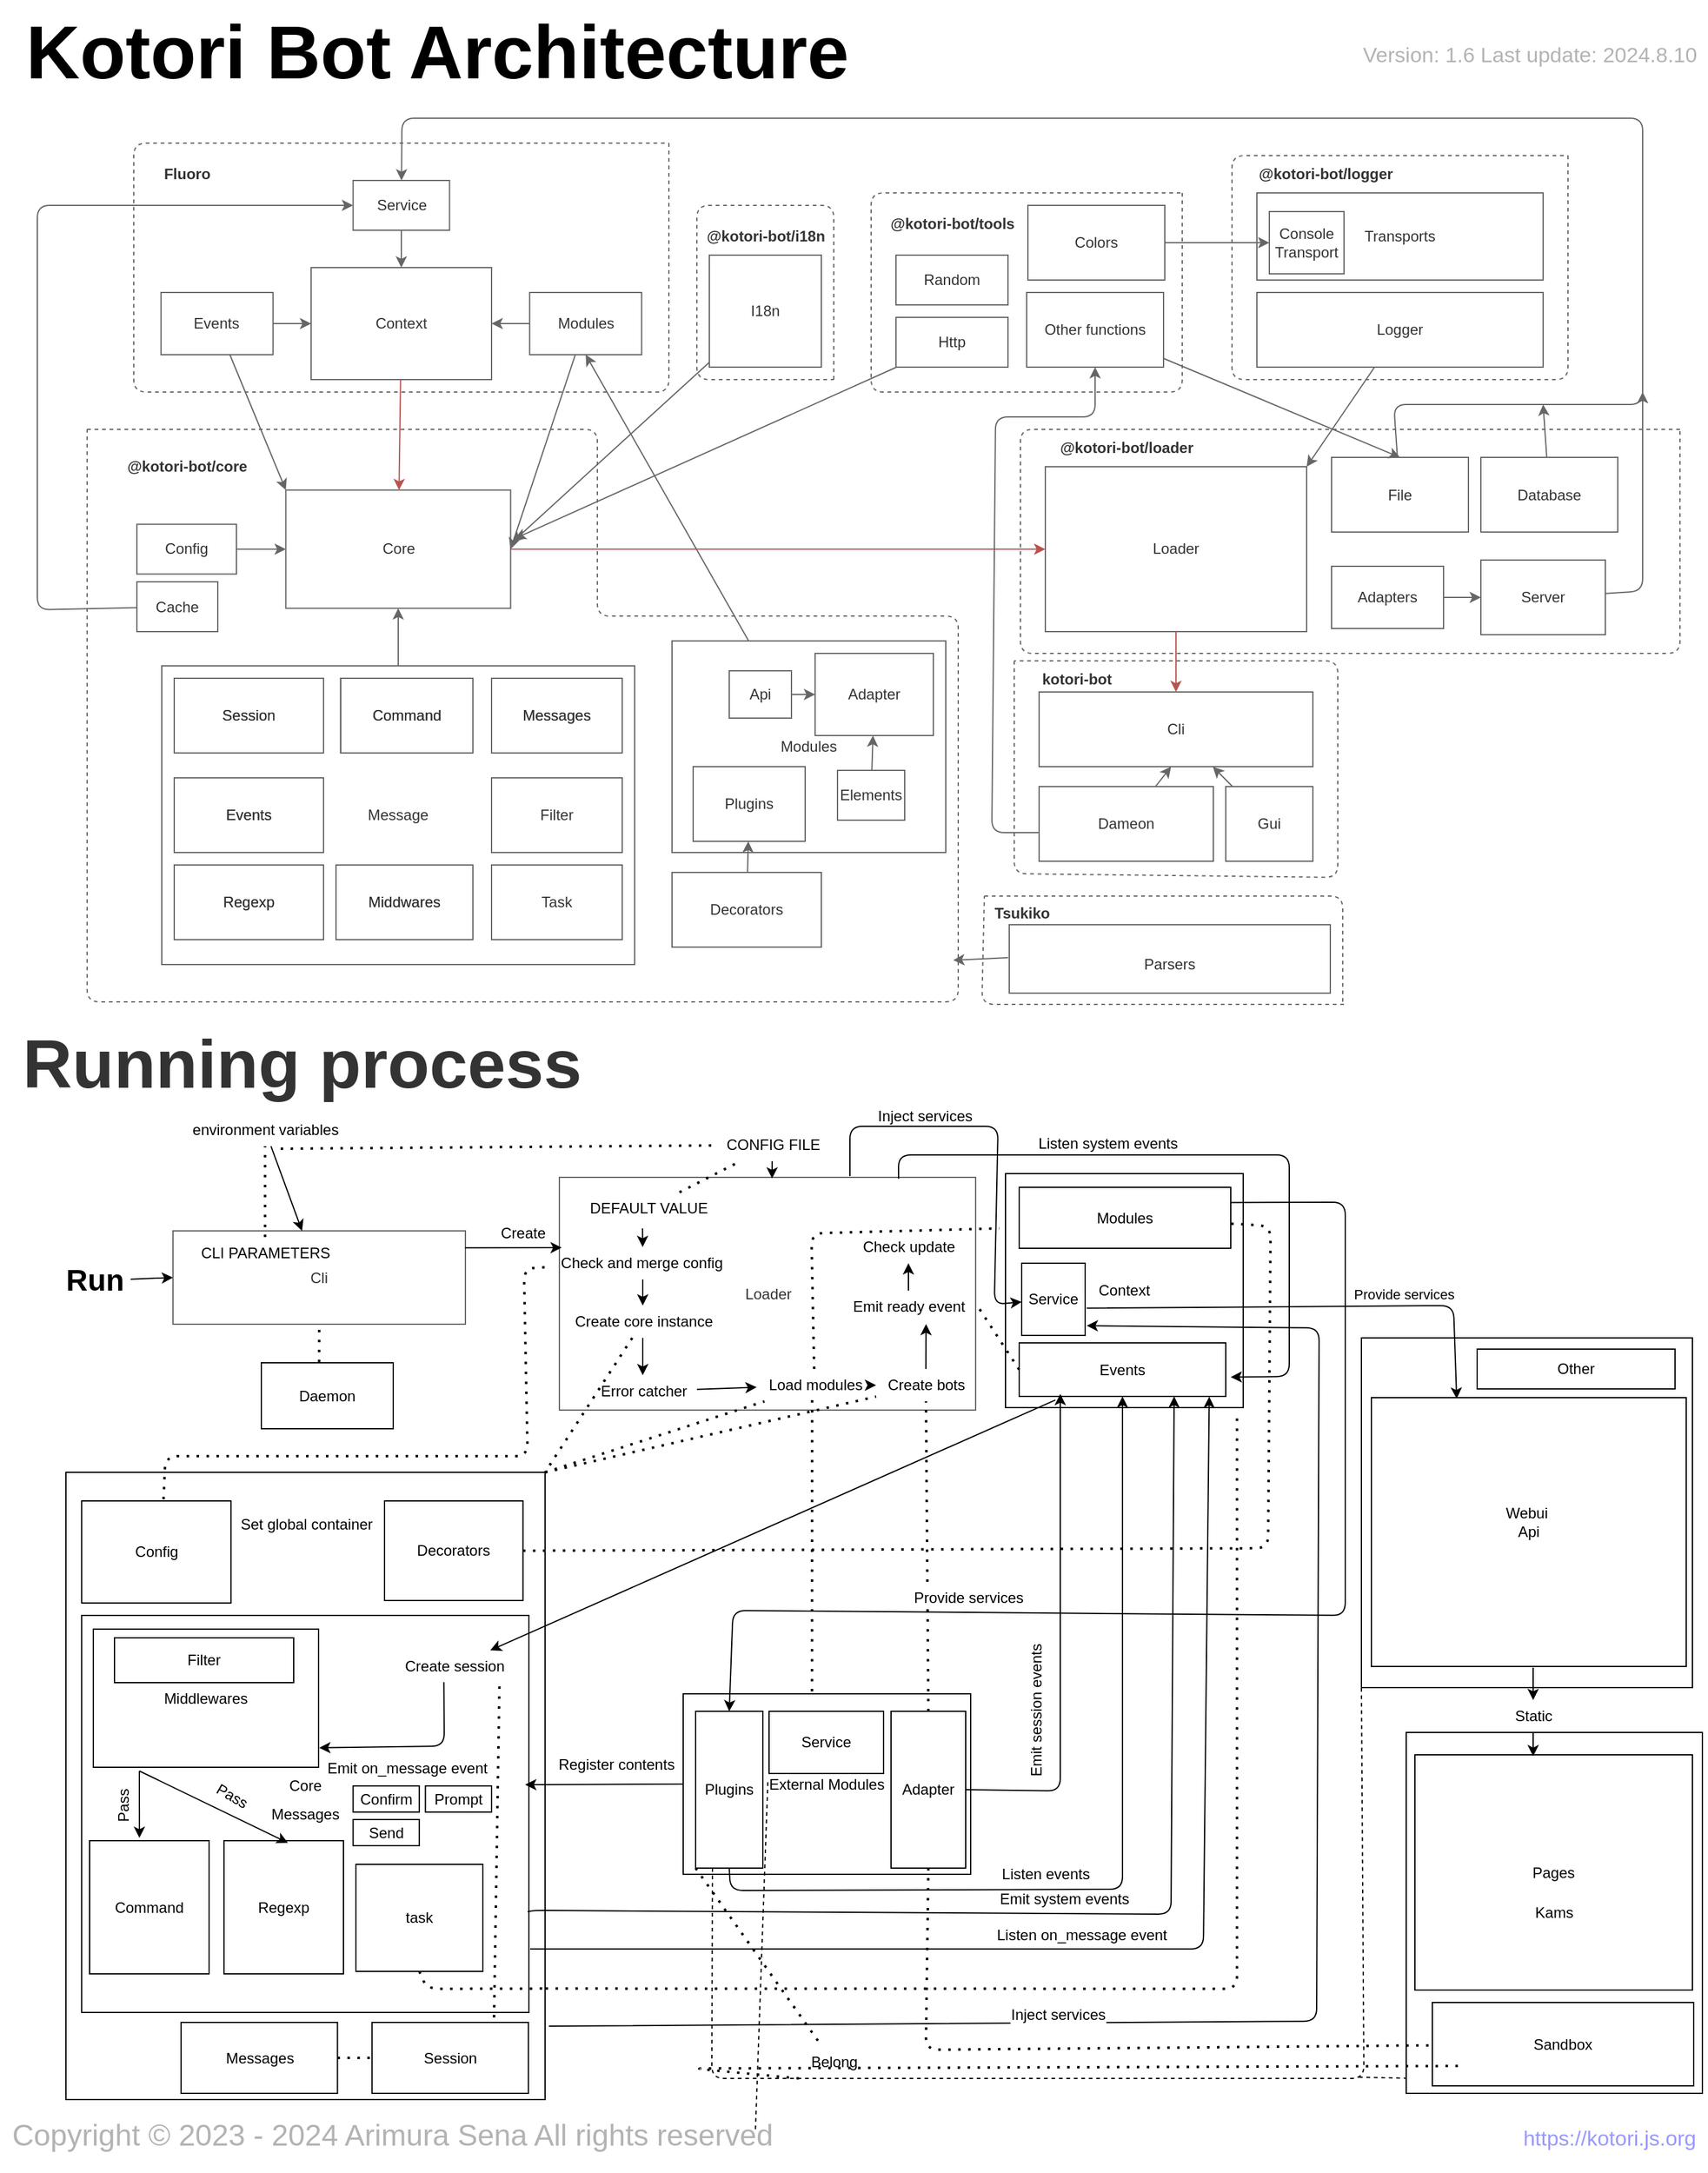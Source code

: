 <mxfile><diagram id="Zo0z3dbmFig11q7oCZc_" name="Page-1"><mxGraphModel dx="1727" dy="1185" grid="0" gridSize="10" guides="1" tooltips="1" connect="1" arrows="1" fold="1" page="1" pageScale="1" pageWidth="1400" pageHeight="1750" background="#FFFFFF" math="0" shadow="0"><root><mxCell id="0"/><mxCell id="1" parent="0"/><mxCell id="578" value="" style="group" parent="1" vertex="1" connectable="0"><mxGeometry x="10" y="5" width="1371.5" height="1745" as="geometry"/></mxCell><mxCell id="189" value="Loader" style="rounded=0;whiteSpace=wrap;html=1;fillColor=none;fontColor=#333333;strokeColor=#666666;shadow=0;container=0;" parent="578" vertex="1"><mxGeometry x="449.5" y="946" width="334.5" height="187" as="geometry"/></mxCell><mxCell id="42" value="Modules" style="rounded=0;whiteSpace=wrap;html=1;fillColor=none;fontColor=#333333;strokeColor=#666666;shadow=0;container=0;" parent="578" vertex="1"><mxGeometry x="540" y="515" width="220" height="170" as="geometry"/></mxCell><mxCell id="2" value="Context" style="rounded=0;whiteSpace=wrap;html=1;fillColor=none;fontColor=#333333;strokeColor=#666666;shadow=0;container=0;" parent="578" vertex="1"><mxGeometry x="250" y="215" width="145" height="90" as="geometry"/></mxCell><mxCell id="10" value="" style="edgeStyle=none;html=1;fillColor=#f5f5f5;strokeColor=#666666;shadow=0;" parent="578" source="5" target="2" edge="1"><mxGeometry relative="1" as="geometry"/></mxCell><mxCell id="5" value="Modules" style="rounded=0;whiteSpace=wrap;html=1;fillColor=none;fontColor=#333333;strokeColor=#666666;shadow=0;container=0;" parent="578" vertex="1"><mxGeometry x="425.63" y="235" width="90" height="50" as="geometry"/></mxCell><mxCell id="87" value="" style="edgeStyle=none;html=1;entryX=0.5;entryY=1;entryDx=0;entryDy=0;fillColor=#f5f5f5;strokeColor=#666666;shadow=0;" parent="578" source="42" target="5" edge="1"><mxGeometry relative="1" as="geometry"><mxPoint x="580" y="335" as="targetPoint"/></mxGeometry></mxCell><mxCell id="12" value="" style="edgeStyle=none;html=1;fillColor=#f5f5f5;strokeColor=#666666;shadow=0;" parent="578" source="6" target="2" edge="1"><mxGeometry relative="1" as="geometry"/></mxCell><mxCell id="6" value="Events" style="rounded=0;whiteSpace=wrap;html=1;fillColor=none;fontColor=#333333;strokeColor=#666666;shadow=0;container=0;" parent="578" vertex="1"><mxGeometry x="129.38" y="235" width="90" height="50" as="geometry"/></mxCell><mxCell id="11" value="" style="edgeStyle=none;html=1;fillColor=#f5f5f5;strokeColor=#666666;shadow=0;" parent="578" source="7" target="2" edge="1"><mxGeometry relative="1" as="geometry"/></mxCell><mxCell id="7" value="Service" style="rounded=0;whiteSpace=wrap;html=1;fillColor=none;fontColor=#333333;strokeColor=#666666;shadow=0;container=0;" parent="578" vertex="1"><mxGeometry x="283.75" y="145" width="77.5" height="40" as="geometry"/></mxCell><mxCell id="13" value="Core" style="rounded=0;whiteSpace=wrap;html=1;fillColor=none;fontColor=#333333;strokeColor=#666666;shadow=0;container=0;" parent="578" vertex="1"><mxGeometry x="229.68" y="393.75" width="180.63" height="95" as="geometry"/></mxCell><mxCell id="21" value="" style="edgeStyle=none;html=1;fillColor=#f8cecc;strokeColor=#b85450;shadow=0;" parent="578" source="2" target="13" edge="1"><mxGeometry relative="1" as="geometry"/></mxCell><mxCell id="89" value="" style="edgeStyle=none;html=1;entryX=1;entryY=0.5;entryDx=0;entryDy=0;fillColor=#f5f5f5;strokeColor=#666666;shadow=0;" parent="578" source="5" target="13" edge="1"><mxGeometry relative="1" as="geometry"><mxPoint x="470.63" y="390" as="targetPoint"/></mxGeometry></mxCell><mxCell id="85" value="" style="edgeStyle=none;html=1;entryX=0;entryY=0;entryDx=0;entryDy=0;fillColor=#f5f5f5;strokeColor=#666666;shadow=0;" parent="578" source="6" target="13" edge="1"><mxGeometry relative="1" as="geometry"/></mxCell><mxCell id="14" value="" style="endArrow=none;dashed=1;html=1;fillColor=#f5f5f5;strokeColor=#666666;shadow=0;" parent="578" edge="1"><mxGeometry width="50" height="50" relative="1" as="geometry"><mxPoint x="537.5" y="115" as="sourcePoint"/><mxPoint x="537.5" y="115" as="targetPoint"/><Array as="points"><mxPoint x="537.5" y="315"/><mxPoint x="107.5" y="315"/><mxPoint x="107.5" y="115"/></Array></mxGeometry></mxCell><mxCell id="16" value="&lt;b&gt;Fluoro&lt;/b&gt;" style="text;html=1;align=center;verticalAlign=middle;resizable=0;points=[];autosize=1;fillColor=none;fontColor=#333333;strokeColor=none;shadow=0;container=0;" parent="578" vertex="1"><mxGeometry x="120" y="125" width="60" height="30" as="geometry"/></mxCell><mxCell id="19" value="" style="edgeStyle=none;html=1;fillColor=#f5f5f5;strokeColor=#666666;shadow=0;" parent="578" source="53" target="13" edge="1"><mxGeometry relative="1" as="geometry"><mxPoint x="160" y="435.494" as="sourcePoint"/></mxGeometry></mxCell><mxCell id="25" value="" style="edgeStyle=none;html=1;fillColor=#f5f5f5;strokeColor=#666666;shadow=0;" parent="578" source="24" target="13" edge="1"><mxGeometry relative="1" as="geometry"/></mxCell><mxCell id="24" value="Message" style="rounded=0;whiteSpace=wrap;html=1;fillColor=none;fontColor=#333333;strokeColor=#666666;shadow=0;container=0;" parent="578" vertex="1"><mxGeometry x="130" y="535" width="380" height="240" as="geometry"/></mxCell><mxCell id="27" value="Session" style="rounded=0;whiteSpace=wrap;html=1;fillColor=none;fontColor=#333333;strokeColor=#666666;shadow=0;container=0;" parent="578" vertex="1"><mxGeometry x="140" y="545" width="120" height="60" as="geometry"/></mxCell><mxCell id="28" value="Command" style="rounded=0;whiteSpace=wrap;html=1;fillColor=none;fontColor=#333333;strokeColor=#666666;shadow=0;container=0;" parent="578" vertex="1"><mxGeometry x="273.75" y="545" width="106.25" height="60" as="geometry"/></mxCell><mxCell id="29" value="Events" style="rounded=0;whiteSpace=wrap;html=1;fillColor=none;fontColor=#333333;strokeColor=#666666;shadow=0;container=0;" parent="578" vertex="1"><mxGeometry x="140" y="625" width="120" height="60" as="geometry"/></mxCell><mxCell id="30" value="Regexp" style="rounded=0;whiteSpace=wrap;html=1;fillColor=none;fontColor=#333333;strokeColor=#666666;shadow=0;container=0;" parent="578" vertex="1"><mxGeometry x="140" y="695" width="120" height="60" as="geometry"/></mxCell><mxCell id="31" value="Middwares" style="rounded=0;whiteSpace=wrap;html=1;fillColor=none;fontColor=#333333;strokeColor=#666666;shadow=0;container=0;" parent="578" vertex="1"><mxGeometry x="270.01" y="695" width="109.99" height="60" as="geometry"/></mxCell><mxCell id="33" value="Task" style="rounded=0;whiteSpace=wrap;html=1;fillColor=none;fontColor=#333333;strokeColor=#666666;shadow=0;container=0;" parent="578" vertex="1"><mxGeometry x="395" y="695" width="105" height="60" as="geometry"/></mxCell><mxCell id="34" value="Filter" style="rounded=0;whiteSpace=wrap;html=1;fillColor=none;fontColor=#333333;strokeColor=#666666;shadow=0;container=0;" parent="578" vertex="1"><mxGeometry x="395" y="625" width="105" height="60" as="geometry"/></mxCell><mxCell id="35" value="Messages" style="rounded=0;whiteSpace=wrap;html=1;fillColor=none;fontColor=#333333;strokeColor=#666666;shadow=0;container=0;" parent="578" vertex="1"><mxGeometry x="395" y="545" width="105" height="60" as="geometry"/></mxCell><mxCell id="36" value="Adapter" style="rounded=0;whiteSpace=wrap;html=1;fillColor=none;fontColor=#333333;strokeColor=#666666;shadow=0;container=0;" parent="578" vertex="1"><mxGeometry x="655" y="525" width="95" height="66" as="geometry"/></mxCell><mxCell id="40" value="" style="edgeStyle=none;html=1;fillColor=#f5f5f5;strokeColor=#666666;shadow=0;" parent="578" source="37" target="36" edge="1"><mxGeometry relative="1" as="geometry"/></mxCell><mxCell id="37" value="Elements" style="rounded=0;whiteSpace=wrap;html=1;fillColor=none;fontColor=#333333;strokeColor=#666666;shadow=0;container=0;" parent="578" vertex="1"><mxGeometry x="673" y="619" width="54" height="40" as="geometry"/></mxCell><mxCell id="41" value="" style="edgeStyle=none;html=1;fillColor=#f5f5f5;strokeColor=#666666;shadow=0;" parent="578" source="38" target="36" edge="1"><mxGeometry relative="1" as="geometry"/></mxCell><mxCell id="38" value="Api" style="rounded=0;whiteSpace=wrap;html=1;fillColor=none;fontColor=#333333;strokeColor=#666666;shadow=0;container=0;" parent="578" vertex="1"><mxGeometry x="586" y="539" width="50" height="38" as="geometry"/></mxCell><mxCell id="43" value="Plugins" style="rounded=0;whiteSpace=wrap;html=1;fillColor=none;fontColor=#333333;strokeColor=#666666;shadow=0;container=0;" parent="578" vertex="1"><mxGeometry x="557" y="616" width="90" height="60" as="geometry"/></mxCell><mxCell id="53" value="Config" style="rounded=0;whiteSpace=wrap;html=1;fillColor=none;fontColor=#333333;strokeColor=#666666;shadow=0;container=0;" parent="578" vertex="1"><mxGeometry x="110" y="421.25" width="80" height="40" as="geometry"/></mxCell><mxCell id="55" value="Command" style="rounded=0;whiteSpace=wrap;html=1;fillColor=none;fontColor=#333333;strokeColor=#666666;shadow=0;container=0;" parent="578" vertex="1"><mxGeometry x="273.75" y="545" width="106.25" height="60" as="geometry"/></mxCell><mxCell id="56" value="Messages" style="rounded=0;whiteSpace=wrap;html=1;fillColor=none;fontColor=#333333;strokeColor=#666666;shadow=0;container=0;" parent="578" vertex="1"><mxGeometry x="395" y="545" width="105" height="60" as="geometry"/></mxCell><mxCell id="57" value="Session" style="rounded=0;whiteSpace=wrap;html=1;fillColor=none;fontColor=#333333;strokeColor=#666666;shadow=0;container=0;" parent="578" vertex="1"><mxGeometry x="140" y="545" width="120" height="60" as="geometry"/></mxCell><mxCell id="58" value="Events" style="rounded=0;whiteSpace=wrap;html=1;fillColor=none;fontColor=#333333;strokeColor=#666666;shadow=0;container=0;" parent="578" vertex="1"><mxGeometry x="140" y="625" width="120" height="60" as="geometry"/></mxCell><mxCell id="59" value="Regexp" style="rounded=0;whiteSpace=wrap;html=1;fillColor=none;fontColor=#333333;strokeColor=#666666;shadow=0;container=0;" parent="578" vertex="1"><mxGeometry x="140" y="695" width="120" height="60" as="geometry"/></mxCell><mxCell id="60" value="Middwares" style="rounded=0;whiteSpace=wrap;html=1;fillColor=none;fontColor=#333333;strokeColor=#666666;shadow=0;container=0;" parent="578" vertex="1"><mxGeometry x="270.01" y="695" width="109.99" height="60" as="geometry"/></mxCell><mxCell id="61" value="" style="endArrow=none;dashed=1;html=1;fillColor=#f5f5f5;strokeColor=#666666;shadow=0;" parent="578" edge="1"><mxGeometry width="50" height="50" relative="1" as="geometry"><mxPoint x="70" y="345" as="sourcePoint"/><mxPoint x="70" y="345" as="targetPoint"/><Array as="points"><mxPoint x="480" y="345"/><mxPoint x="480" y="495"/><mxPoint x="770" y="495"/><mxPoint x="770" y="555"/><mxPoint x="770" y="715"/><mxPoint x="770" y="805"/><mxPoint x="530" y="805"/><mxPoint x="70" y="805"/></Array></mxGeometry></mxCell><mxCell id="72" value="&lt;b&gt;@kotori-bot/core&lt;/b&gt;" style="text;html=1;align=center;verticalAlign=middle;resizable=0;points=[];autosize=1;fillColor=none;fontColor=#333333;strokeColor=none;shadow=0;container=0;" parent="578" vertex="1"><mxGeometry x="90" y="360" width="120" height="30" as="geometry"/></mxCell><mxCell id="76" value="" style="edgeStyle=none;html=1;fillColor=#f5f5f5;strokeColor=#666666;shadow=0;" parent="578" source="74" target="43" edge="1"><mxGeometry relative="1" as="geometry"/></mxCell><mxCell id="74" value="Decorators" style="rounded=0;whiteSpace=wrap;html=1;fillColor=none;fontColor=#333333;strokeColor=#666666;shadow=0;container=0;" parent="578" vertex="1"><mxGeometry x="540" y="701" width="120" height="60" as="geometry"/></mxCell><mxCell id="104" value="" style="edgeStyle=none;html=1;entryX=1.018;entryY=0.411;entryDx=0;entryDy=0;entryPerimeter=0;fillColor=#f5f5f5;strokeColor=#666666;shadow=0;" parent="578" source="78" target="13" edge="1"><mxGeometry relative="1" as="geometry"><mxPoint x="765" y="395" as="targetPoint"/></mxGeometry></mxCell><mxCell id="78" value="Http" style="rounded=0;whiteSpace=wrap;html=1;fillColor=none;fontColor=#333333;strokeColor=#666666;shadow=0;container=0;" parent="578" vertex="1"><mxGeometry x="720" y="255" width="90" height="40" as="geometry"/></mxCell><mxCell id="79" value="Colors" style="rounded=0;whiteSpace=wrap;html=1;fillColor=none;fontColor=#333333;strokeColor=#666666;shadow=0;container=0;" parent="578" vertex="1"><mxGeometry x="826" y="165" width="110" height="60" as="geometry"/></mxCell><mxCell id="80" value="Random" style="rounded=0;whiteSpace=wrap;html=1;fillColor=none;fontColor=#333333;strokeColor=#666666;shadow=0;container=0;" parent="578" vertex="1"><mxGeometry x="720" y="205" width="90" height="40" as="geometry"/></mxCell><mxCell id="81" value="Other functions" style="rounded=0;whiteSpace=wrap;html=1;fillColor=none;fontColor=#333333;strokeColor=#666666;shadow=0;container=0;" parent="578" vertex="1"><mxGeometry x="825" y="235" width="110" height="60" as="geometry"/></mxCell><mxCell id="83" value="" style="endArrow=none;dashed=1;html=1;fillColor=#f5f5f5;strokeColor=#666666;shadow=0;" parent="578" edge="1"><mxGeometry width="50" height="50" relative="1" as="geometry"><mxPoint x="950" y="155" as="sourcePoint"/><mxPoint x="950" y="155" as="targetPoint"/><Array as="points"><mxPoint x="950" y="315"/><mxPoint x="700" y="315"/><mxPoint x="700" y="155"/></Array></mxGeometry></mxCell><mxCell id="84" value="&lt;b&gt;@kotori-bot/tools&lt;/b&gt;" style="text;html=1;align=center;verticalAlign=middle;resizable=0;points=[];autosize=1;fillColor=none;fontColor=#333333;strokeColor=none;shadow=0;container=0;" parent="578" vertex="1"><mxGeometry x="705" y="165" width="120" height="30" as="geometry"/></mxCell><mxCell id="92" value="" style="edgeStyle=none;html=1;entryX=0;entryY=0.5;entryDx=0;entryDy=0;fillColor=#f5f5f5;strokeColor=#666666;shadow=0;" parent="578" source="90" target="7" edge="1"><mxGeometry relative="1" as="geometry"><mxPoint x="210" y="185" as="targetPoint"/><Array as="points"><mxPoint x="30" y="490"/><mxPoint x="30" y="165"/></Array></mxGeometry></mxCell><mxCell id="90" value="Cache" style="rounded=0;whiteSpace=wrap;html=1;fillColor=none;fontColor=#333333;strokeColor=#666666;shadow=0;container=0;" parent="578" vertex="1"><mxGeometry x="110" y="467.5" width="65" height="40" as="geometry"/></mxCell><mxCell id="102" value="" style="edgeStyle=none;html=1;entryX=1.007;entryY=0.442;entryDx=0;entryDy=0;entryPerimeter=0;fillColor=#f5f5f5;strokeColor=#666666;shadow=0;" parent="578" source="93" target="13" edge="1"><mxGeometry relative="1" as="geometry"><mxPoint x="660" y="435" as="targetPoint"/><Array as="points"/></mxGeometry></mxCell><mxCell id="93" value="I18n" style="rounded=0;whiteSpace=wrap;html=1;fillColor=none;fontColor=#333333;strokeColor=#666666;shadow=0;container=0;" parent="578" vertex="1"><mxGeometry x="570" y="205" width="90" height="90" as="geometry"/></mxCell><mxCell id="94" value="" style="endArrow=none;dashed=1;html=1;fillColor=#f5f5f5;strokeColor=#666666;shadow=0;" parent="578" edge="1"><mxGeometry width="50" height="50" relative="1" as="geometry"><mxPoint x="670" y="305" as="sourcePoint"/><mxPoint x="670" y="305" as="targetPoint"/><Array as="points"><mxPoint x="670" y="165"/><mxPoint x="630" y="165"/><mxPoint x="560" y="165"/><mxPoint x="560" y="305"/></Array></mxGeometry></mxCell><mxCell id="95" value="&lt;b&gt;@kotori-bot/i18n&lt;/b&gt;" style="text;html=1;align=center;verticalAlign=middle;resizable=0;points=[];autosize=1;fillColor=none;fontColor=#333333;strokeColor=none;shadow=0;container=0;" parent="578" vertex="1"><mxGeometry x="555" y="175" width="120" height="30" as="geometry"/></mxCell><mxCell id="96" value="Logger" style="rounded=0;whiteSpace=wrap;html=1;fillColor=none;fontColor=#333333;strokeColor=#666666;shadow=0;container=0;" parent="578" vertex="1"><mxGeometry x="1010" y="235" width="230" height="60" as="geometry"/></mxCell><mxCell id="97" value="Transports" style="rounded=0;whiteSpace=wrap;html=1;fillColor=none;fontColor=#333333;strokeColor=#666666;shadow=0;container=0;" parent="578" vertex="1"><mxGeometry x="1010" y="155" width="230" height="70" as="geometry"/></mxCell><mxCell id="100" value="" style="endArrow=none;dashed=1;html=1;fillColor=#f5f5f5;strokeColor=#666666;shadow=0;" parent="578" edge="1"><mxGeometry width="50" height="50" relative="1" as="geometry"><mxPoint x="1260" y="125" as="sourcePoint"/><mxPoint x="1260" y="125" as="targetPoint"/><Array as="points"><mxPoint x="1260" y="305"/><mxPoint x="990" y="305"/><mxPoint x="990" y="125"/></Array></mxGeometry></mxCell><mxCell id="105" value="Loader" style="rounded=0;whiteSpace=wrap;html=1;fillColor=none;fontColor=#333333;strokeColor=#666666;shadow=0;container=0;" parent="578" vertex="1"><mxGeometry x="840" y="375" width="210" height="132.5" as="geometry"/></mxCell><mxCell id="107" value="" style="edgeStyle=none;html=1;entryX=0;entryY=0.5;entryDx=0;entryDy=0;fillColor=#f8cecc;strokeColor=#b85450;shadow=0;" parent="578" source="13" target="105" edge="1"><mxGeometry relative="1" as="geometry"><mxPoint x="583.125" y="437.5" as="targetPoint"/></mxGeometry></mxCell><mxCell id="109" value="" style="edgeStyle=none;html=1;entryX=1;entryY=0;entryDx=0;entryDy=0;fillColor=#f5f5f5;strokeColor=#666666;shadow=0;" parent="578" source="96" target="105" edge="1"><mxGeometry relative="1" as="geometry"><mxPoint x="1115" y="415" as="targetPoint"/></mxGeometry></mxCell><mxCell id="110" value="Adapters" style="rounded=0;whiteSpace=wrap;html=1;fillColor=none;fontColor=#333333;strokeColor=#666666;shadow=0;container=0;" parent="578" vertex="1"><mxGeometry x="1070" y="455" width="90" height="50" as="geometry"/></mxCell><mxCell id="123" value="" style="edgeStyle=none;html=1;fillColor=#f5f5f5;strokeColor=#666666;shadow=0;" parent="578" source="111" edge="1"><mxGeometry relative="1" as="geometry"><mxPoint x="1320" y="315" as="targetPoint"/><Array as="points"><mxPoint x="1320" y="475"/></Array></mxGeometry></mxCell><mxCell id="111" value="Server" style="rounded=0;whiteSpace=wrap;html=1;fillColor=none;fontColor=#333333;strokeColor=#666666;shadow=0;container=0;" parent="578" vertex="1"><mxGeometry x="1190" y="450" width="100" height="60" as="geometry"/></mxCell><mxCell id="114" value="" style="edgeStyle=none;html=1;fillColor=#f5f5f5;strokeColor=#666666;shadow=0;" parent="578" source="110" target="111" edge="1"><mxGeometry relative="1" as="geometry"/></mxCell><mxCell id="119" value="" style="edgeStyle=none;html=1;fillColor=#f5f5f5;strokeColor=#666666;shadow=0;" parent="578" source="112" target="7" edge="1"><mxGeometry relative="1" as="geometry"><mxPoint x="220" y="35" as="targetPoint"/><Array as="points"><mxPoint x="1120" y="325"/><mxPoint x="1320" y="325"/><mxPoint x="1320" y="95"/><mxPoint x="323" y="95"/></Array></mxGeometry></mxCell><mxCell id="112" value="File" style="rounded=0;whiteSpace=wrap;html=1;fillColor=none;fontColor=#333333;strokeColor=#666666;shadow=0;container=0;" parent="578" vertex="1"><mxGeometry x="1070" y="367.5" width="110" height="60" as="geometry"/></mxCell><mxCell id="117" value="" style="edgeStyle=none;html=1;entryX=0.5;entryY=0;entryDx=0;entryDy=0;fillColor=#f5f5f5;strokeColor=#666666;shadow=0;" parent="578" source="81" target="112" edge="1"><mxGeometry relative="1" as="geometry"/></mxCell><mxCell id="120" value="" style="edgeStyle=none;html=1;fillColor=#f5f5f5;strokeColor=#666666;shadow=0;" parent="578" source="113" edge="1"><mxGeometry relative="1" as="geometry"><mxPoint x="1240" y="325" as="targetPoint"/></mxGeometry></mxCell><mxCell id="113" value="Database" style="rounded=0;whiteSpace=wrap;html=1;fillColor=none;fontColor=#333333;strokeColor=#666666;shadow=0;container=0;" parent="578" vertex="1"><mxGeometry x="1190" y="367.5" width="110" height="60" as="geometry"/></mxCell><mxCell id="118" value="&lt;b&gt;@kotori-bot/logger&lt;/b&gt;" style="text;html=1;align=center;verticalAlign=middle;resizable=0;points=[];autosize=1;fillColor=none;fontColor=#333333;strokeColor=none;shadow=0;container=0;" parent="578" vertex="1"><mxGeometry x="1000" y="125" width="130" height="30" as="geometry"/></mxCell><mxCell id="98" value="Console&lt;br&gt;Transport" style="rounded=0;whiteSpace=wrap;html=1;fillColor=none;fontColor=#333333;strokeColor=#666666;shadow=0;container=0;" parent="578" vertex="1"><mxGeometry x="1020" y="170" width="60" height="50" as="geometry"/></mxCell><mxCell id="116" value="" style="edgeStyle=none;html=1;entryX=0;entryY=0.5;entryDx=0;entryDy=0;fillColor=#f5f5f5;strokeColor=#666666;shadow=0;" parent="578" source="79" target="98" edge="1"><mxGeometry relative="1" as="geometry"><mxPoint x="990" y="215" as="sourcePoint"/><mxPoint x="970" y="215" as="targetPoint"/></mxGeometry></mxCell><mxCell id="124" value="" style="endArrow=none;dashed=1;html=1;fillColor=#f5f5f5;strokeColor=#666666;shadow=0;" parent="578" edge="1"><mxGeometry width="50" height="50" relative="1" as="geometry"><mxPoint x="1350" y="345" as="sourcePoint"/><mxPoint x="1350" y="345" as="targetPoint"/><Array as="points"><mxPoint x="820" y="345"/><mxPoint x="820" y="525"/><mxPoint x="1350" y="525"/></Array></mxGeometry></mxCell><mxCell id="126" value="&lt;b&gt;@kotori-bot/loader&lt;/b&gt;" style="text;html=1;align=center;verticalAlign=middle;resizable=0;points=[];autosize=1;fillColor=none;fontColor=#333333;strokeColor=none;shadow=0;container=0;" parent="578" vertex="1"><mxGeometry x="840" y="345" width="130" height="30" as="geometry"/></mxCell><mxCell id="135" value="" style="edgeStyle=none;html=1;fontSize=24;fillColor=#f5f5f5;strokeColor=#666666;shadow=0;" parent="578" edge="1"><mxGeometry relative="1" as="geometry"><mxPoint x="810" y="769.5" as="sourcePoint"/><mxPoint x="766" y="771.5" as="targetPoint"/></mxGeometry></mxCell><mxCell id="134" value="&lt;font style=&quot;font-size: 12px;&quot;&gt;Parsers&lt;/font&gt;" style="rounded=0;whiteSpace=wrap;html=1;fontSize=24;fillColor=none;fontColor=#333333;strokeColor=#666666;shadow=0;container=0;" parent="578" vertex="1"><mxGeometry x="811" y="743" width="258" height="55" as="geometry"/></mxCell><mxCell id="136" value="" style="endArrow=none;dashed=1;html=1;fontSize=24;startArrow=none;fillColor=#f5f5f5;strokeColor=#666666;shadow=0;" parent="578" edge="1"><mxGeometry width="50" height="50" relative="1" as="geometry"><mxPoint x="791" y="720" as="sourcePoint"/><mxPoint x="1079" y="806" as="targetPoint"/><Array as="points"><mxPoint x="791" y="720"/><mxPoint x="1079" y="720"/></Array></mxGeometry></mxCell><mxCell id="139" value="" style="endArrow=none;dashed=1;html=1;fontSize=24;fillColor=#f5f5f5;strokeColor=#666666;shadow=0;" parent="578" edge="1"><mxGeometry width="50" height="50" relative="1" as="geometry"><mxPoint x="1080" y="807" as="sourcePoint"/><mxPoint x="791" y="720" as="targetPoint"/><Array as="points"><mxPoint x="789" y="807"/></Array></mxGeometry></mxCell><mxCell id="138" value="&lt;font style=&quot;font-size: 12px;&quot;&gt;&lt;b&gt;Tsukiko&lt;/b&gt;&lt;/font&gt;" style="text;html=1;align=center;verticalAlign=middle;resizable=0;points=[];autosize=1;fontSize=24;fillColor=none;fontColor=#333333;strokeColor=none;shadow=0;container=0;" parent="578" vertex="1"><mxGeometry x="781" y="710" width="80" height="40" as="geometry"/></mxCell><mxCell id="143" value="&lt;p style=&quot;line-height: 120%; font-size: 55px;&quot;&gt;&lt;font style=&quot;font-size: 55px;&quot;&gt;Running process&amp;nbsp;&lt;/font&gt;&lt;/p&gt;" style="text;html=1;fontSize=55;fontStyle=1;verticalAlign=middle;align=center;fillColor=none;fontColor=#333333;strokeColor=none;shadow=0;container=0;" parent="578" vertex="1"><mxGeometry x="24" y="834" width="452" height="40" as="geometry"/></mxCell><mxCell id="146" value="Cli" style="rounded=0;whiteSpace=wrap;html=1;fontSize=12;fillColor=none;fontColor=#333333;strokeColor=#666666;shadow=0;container=0;" parent="578" vertex="1"><mxGeometry x="835" y="556" width="220" height="60" as="geometry"/></mxCell><mxCell id="157" value="" style="edgeStyle=none;html=1;fontSize=12;entryX=0.5;entryY=0;entryDx=0;entryDy=0;fillColor=#f8cecc;strokeColor=#b85450;shadow=0;" parent="578" source="105" target="146" edge="1"><mxGeometry relative="1" as="geometry"><mxPoint x="945" y="653.75" as="targetPoint"/></mxGeometry></mxCell><mxCell id="153" value="" style="edgeStyle=none;html=1;fontSize=12;fillColor=#f5f5f5;strokeColor=#666666;shadow=0;" parent="578" source="147" target="146" edge="1"><mxGeometry relative="1" as="geometry"/></mxCell><mxCell id="147" value="Gui" style="rounded=0;whiteSpace=wrap;html=1;fontSize=12;fillColor=none;fontColor=#333333;strokeColor=#666666;shadow=0;container=0;" parent="578" vertex="1"><mxGeometry x="985" y="632" width="70" height="60" as="geometry"/></mxCell><mxCell id="150" value="" style="edgeStyle=none;html=1;fontSize=12;entryX=0.5;entryY=1;entryDx=0;entryDy=0;fillColor=#f5f5f5;strokeColor=#666666;exitX=0;exitY=0.617;exitDx=0;exitDy=0;exitPerimeter=0;shadow=0;" parent="578" source="148" target="81" edge="1"><mxGeometry relative="1" as="geometry"><mxPoint x="910" y="325" as="targetPoint"/><Array as="points"><mxPoint x="797" y="669"/><mxPoint x="800" y="335"/><mxPoint x="880" y="335"/></Array></mxGeometry></mxCell><mxCell id="154" value="" style="edgeStyle=none;html=1;fontSize=12;entryX=0.482;entryY=1;entryDx=0;entryDy=0;entryPerimeter=0;fillColor=#f5f5f5;strokeColor=#666666;shadow=0;" parent="578" source="148" target="146" edge="1"><mxGeometry relative="1" as="geometry"/></mxCell><mxCell id="148" value="Dameon" style="rounded=0;whiteSpace=wrap;html=1;fontSize=12;fillColor=none;fontColor=#333333;strokeColor=#666666;shadow=0;container=0;" parent="578" vertex="1"><mxGeometry x="835" y="632" width="140" height="60" as="geometry"/></mxCell><mxCell id="151" value="" style="endArrow=none;dashed=1;html=1;fontSize=12;fillColor=#f5f5f5;strokeColor=#666666;shadow=0;" parent="578" edge="1"><mxGeometry width="50" height="50" relative="1" as="geometry"><mxPoint x="815" y="531" as="sourcePoint"/><mxPoint x="815" y="531" as="targetPoint"/><Array as="points"><mxPoint x="815" y="702"/><mxPoint x="1075" y="705"/><mxPoint x="1075" y="531"/></Array></mxGeometry></mxCell><mxCell id="152" value="&lt;b&gt;kotori-bot&lt;/b&gt;" style="text;html=1;align=center;verticalAlign=middle;resizable=0;points=[];autosize=1;fontSize=12;fillColor=none;fontColor=#333333;strokeColor=none;shadow=0;container=0;" parent="578" vertex="1"><mxGeometry x="825" y="531" width="80" height="30" as="geometry"/></mxCell><mxCell id="160" style="edgeStyle=none;html=1;exitX=0;exitY=0.5;exitDx=0;exitDy=0;strokeColor=none;fontSize=12;shadow=0;" parent="578" source="147" target="147" edge="1"><mxGeometry relative="1" as="geometry"/></mxCell><mxCell id="161" value="&lt;font color=&quot;#000000&quot;&gt;Run&lt;/font&gt;" style="text;strokeColor=none;fillColor=none;html=1;fontSize=24;fontStyle=1;verticalAlign=middle;align=center;shadow=0;container=0;" parent="578" vertex="1"><mxGeometry x="47" y="1009" width="58" height="40" as="geometry"/></mxCell><mxCell id="162" value="" style="endArrow=classic;html=1;strokeColor=#000000;fontSize=12;fontColor=#000000;entryX=0;entryY=0.5;entryDx=0;entryDy=0;shadow=0;" parent="578" source="161" target="163" edge="1"><mxGeometry width="50" height="50" relative="1" as="geometry"><mxPoint x="610" y="915" as="sourcePoint"/><mxPoint x="172" y="1027" as="targetPoint"/></mxGeometry></mxCell><mxCell id="163" value="Cli" style="rounded=0;whiteSpace=wrap;html=1;fontSize=12;fillColor=none;fontColor=#333333;strokeColor=#666666;shadow=0;container=0;" parent="578" vertex="1"><mxGeometry x="139" y="989" width="235" height="75" as="geometry"/></mxCell><mxCell id="182" value="" style="edgeStyle=none;html=1;strokeColor=#000000;fontSize=12;fontColor=#000000;entryX=0.511;entryY=0.005;entryDx=0;entryDy=0;entryPerimeter=0;shadow=0;" parent="578" source="180" target="189" edge="1"><mxGeometry relative="1" as="geometry"/></mxCell><mxCell id="180" value="CONFIG FILE" style="text;html=1;align=center;verticalAlign=middle;resizable=0;points=[];autosize=1;strokeColor=none;fillColor=none;fontSize=12;fontColor=#000000;shadow=0;container=0;" parent="578" vertex="1"><mxGeometry x="574" y="907" width="93" height="26" as="geometry"/></mxCell><mxCell id="181" value="DEFAULT VALUE" style="text;html=1;align=center;verticalAlign=middle;resizable=0;points=[];autosize=1;strokeColor=none;fillColor=none;fontSize=12;fontColor=#000000;shadow=0;container=0;" parent="578" vertex="1"><mxGeometry x="464" y="958" width="113" height="26" as="geometry"/></mxCell><mxCell id="184" value="" style="edgeStyle=none;html=1;strokeColor=#000000;fontSize=12;fontColor=#000000;shadow=0;" parent="578" source="183" target="163" edge="1"><mxGeometry relative="1" as="geometry"/></mxCell><mxCell id="183" value="environment variables" style="text;html=1;align=center;verticalAlign=middle;resizable=0;points=[];autosize=1;strokeColor=none;fillColor=none;fontSize=12;fontColor=#000000;shadow=0;container=0;" parent="578" vertex="1"><mxGeometry x="145.5" y="895" width="135" height="26" as="geometry"/></mxCell><mxCell id="185" value="CLI PARAMETERS" style="text;html=1;align=center;verticalAlign=middle;resizable=0;points=[];autosize=1;strokeColor=none;fillColor=none;fontSize=12;fontColor=#000000;shadow=0;container=0;" parent="578" vertex="1"><mxGeometry x="152" y="994" width="122" height="26" as="geometry"/></mxCell><mxCell id="186" value="Daemon" style="rounded=0;whiteSpace=wrap;html=1;strokeColor=#000000;fontSize=12;fontColor=#000000;fillColor=none;shadow=0;container=0;" parent="578" vertex="1"><mxGeometry x="210" y="1095" width="106" height="53" as="geometry"/></mxCell><mxCell id="188" value="" style="endArrow=none;dashed=1;html=1;dashPattern=1 3;strokeWidth=2;strokeColor=#000000;fontSize=12;fontColor=#000000;exitX=0.438;exitY=-0.01;exitDx=0;exitDy=0;exitPerimeter=0;entryX=0.5;entryY=1;entryDx=0;entryDy=0;shadow=0;" parent="578" source="186" target="163" edge="1"><mxGeometry width="50" height="50" relative="1" as="geometry"><mxPoint x="452" y="1096" as="sourcePoint"/><mxPoint x="257" y="1073" as="targetPoint"/></mxGeometry></mxCell><mxCell id="190" value="External Modules" style="whiteSpace=wrap;html=1;strokeColor=#000000;fontSize=12;fontColor=#000000;fillColor=none;shadow=0;container=0;" parent="578" vertex="1"><mxGeometry x="549" y="1361" width="231" height="145" as="geometry"/></mxCell><mxCell id="193" value="" style="endArrow=classic;html=1;strokeColor=#000000;fontSize=12;fontColor=#000000;entryX=0.069;entryY=0.017;entryDx=0;entryDy=0;entryPerimeter=0;exitX=0.999;exitY=0.182;exitDx=0;exitDy=0;exitPerimeter=0;shadow=0;" parent="578" source="163" target="196" edge="1"><mxGeometry relative="1" as="geometry"><mxPoint x="376" y="1001" as="sourcePoint"/><mxPoint x="452" y="1038" as="targetPoint"/><Array as="points"/></mxGeometry></mxCell><mxCell id="194" value="&lt;span style=&quot;background-color: rgb(255, 255, 255);&quot;&gt;Create&lt;/span&gt;" style="edgeLabel;resizable=0;html=1;align=center;verticalAlign=bottom;strokeColor=#000000;fontSize=12;fontColor=#000000;fillColor=none;shadow=0;container=0;" parent="193" connectable="0" vertex="1"><mxGeometry relative="1" as="geometry"><mxPoint x="7" y="-3" as="offset"/></mxGeometry></mxCell><mxCell id="196" value="Check and merge config&amp;nbsp;" style="text;html=1;align=center;verticalAlign=middle;resizable=0;points=[];autosize=1;strokeColor=none;fillColor=none;fontSize=12;fontColor=#000000;shadow=0;container=0;" parent="578" vertex="1"><mxGeometry x="441" y="1002" width="151" height="26" as="geometry"/></mxCell><mxCell id="197" value="Adapter" style="rounded=0;whiteSpace=wrap;html=1;labelBackgroundColor=#FFFFFF;strokeColor=#000000;fontSize=12;fontColor=#000000;fillColor=none;shadow=0;container=0;" parent="578" vertex="1"><mxGeometry x="716" y="1375" width="60" height="126" as="geometry"/></mxCell><mxCell id="198" value="Plugins" style="rounded=0;whiteSpace=wrap;html=1;labelBackgroundColor=#FFFFFF;strokeColor=#000000;fontSize=12;fontColor=#000000;fillColor=none;shadow=0;container=0;" parent="578" vertex="1"><mxGeometry x="559" y="1375" width="54" height="126" as="geometry"/></mxCell><mxCell id="199" value="" style="endArrow=none;dashed=1;html=1;dashPattern=1 3;strokeWidth=2;strokeColor=#000000;fontSize=12;fontColor=#000000;shadow=0;" parent="578" source="185" target="183" edge="1"><mxGeometry width="50" height="50" relative="1" as="geometry"><mxPoint x="515" y="1141" as="sourcePoint"/><mxPoint x="565" y="1091" as="targetPoint"/></mxGeometry></mxCell><mxCell id="200" value="" style="endArrow=none;dashed=1;html=1;dashPattern=1 3;strokeWidth=2;strokeColor=#000000;fontSize=12;fontColor=#000000;exitX=0.593;exitY=1.077;exitDx=0;exitDy=0;exitPerimeter=0;shadow=0;" parent="578" source="183" target="180" edge="1"><mxGeometry width="50" height="50" relative="1" as="geometry"><mxPoint x="515" y="1141" as="sourcePoint"/><mxPoint x="565" y="1091" as="targetPoint"/></mxGeometry></mxCell><mxCell id="201" value="" style="endArrow=none;dashed=1;html=1;dashPattern=1 3;strokeWidth=2;strokeColor=#000000;fontSize=12;fontColor=#000000;shadow=0;" parent="578" source="181" target="180" edge="1"><mxGeometry width="50" height="50" relative="1" as="geometry"><mxPoint x="569" y="971" as="sourcePoint"/><mxPoint x="619" y="921" as="targetPoint"/></mxGeometry></mxCell><mxCell id="202" value="" style="endArrow=classic;html=1;strokeColor=#000000;fontSize=12;fontColor=#000000;exitX=0.463;exitY=1.115;exitDx=0;exitDy=0;exitPerimeter=0;shadow=0;" parent="578" source="181" target="196" edge="1"><mxGeometry width="50" height="50" relative="1" as="geometry"><mxPoint x="515" y="1141" as="sourcePoint"/><mxPoint x="565" y="1091" as="targetPoint"/></mxGeometry></mxCell><mxCell id="204" value="Load modules" style="text;html=1;align=center;verticalAlign=middle;resizable=0;points=[];autosize=1;strokeColor=none;fillColor=none;fontSize=12;fontColor=#000000;shadow=0;container=0;" parent="578" vertex="1"><mxGeometry x="608" y="1100" width="93" height="26" as="geometry"/></mxCell><mxCell id="208" value="" style="endArrow=none;dashed=1;html=1;dashPattern=1 3;strokeWidth=2;strokeColor=#000000;fontSize=12;fontColor=#000000;entryX=0.448;entryY=-0.005;entryDx=0;entryDy=0;entryPerimeter=0;exitX=0.48;exitY=0.962;exitDx=0;exitDy=0;exitPerimeter=0;shadow=0;" parent="578" source="204" target="190" edge="1"><mxGeometry width="50" height="50" relative="1" as="geometry"><mxPoint x="515" y="1084" as="sourcePoint"/><mxPoint x="565" y="1034" as="targetPoint"/></mxGeometry></mxCell><mxCell id="211" value="Core" style="whiteSpace=wrap;html=1;labelBackgroundColor=#FFFFFF;strokeColor=#000000;fontSize=12;fontColor=#000000;fillColor=none;shadow=0;container=0;" parent="578" vertex="1"><mxGeometry x="53" y="1183" width="385" height="504" as="geometry"/></mxCell><mxCell id="213" value="" style="endArrow=none;dashed=1;html=1;dashPattern=1 3;strokeWidth=2;strokeColor=#000000;fontSize=12;fontColor=#000000;entryX=1;entryY=0;entryDx=0;entryDy=0;shadow=0;" parent="578" source="205" target="211" edge="1"><mxGeometry width="50" height="50" relative="1" as="geometry"><mxPoint x="679" y="1084" as="sourcePoint"/><mxPoint x="434" y="1188" as="targetPoint"/><Array as="points"/></mxGeometry></mxCell><mxCell id="214" value="Create bots" style="text;html=1;align=center;verticalAlign=middle;resizable=0;points=[];autosize=1;strokeColor=none;fillColor=none;fontSize=12;fontColor=#000000;shadow=0;container=0;" parent="578" vertex="1"><mxGeometry x="704" y="1100" width="80" height="26" as="geometry"/></mxCell><mxCell id="222" value="" style="edgeStyle=none;html=1;strokeColor=#000000;fontSize=12;fontColor=#000000;shadow=0;" parent="578" source="216" target="204" edge="1"><mxGeometry relative="1" as="geometry"/></mxCell><mxCell id="216" value="Error catcher" style="text;html=1;align=center;verticalAlign=middle;resizable=0;points=[];autosize=1;strokeColor=none;fillColor=none;fontSize=12;fontColor=#000000;shadow=0;container=0;" parent="578" vertex="1"><mxGeometry x="473" y="1105" width="87" height="26" as="geometry"/></mxCell><mxCell id="224" value="Check update" style="text;html=1;align=center;verticalAlign=middle;resizable=0;points=[];autosize=1;strokeColor=none;fillColor=none;fontSize=12;fontColor=#000000;labelBackgroundColor=#FFFFFF;shadow=0;container=0;" parent="578" vertex="1"><mxGeometry x="684" y="989" width="92" height="26" as="geometry"/></mxCell><mxCell id="226" value="" style="endArrow=classic;html=1;strokeColor=#000000;fontSize=12;fontColor=#000000;exitX=0;exitY=0.5;exitDx=0;exitDy=0;shadow=0;" parent="578" source="190" edge="1"><mxGeometry relative="1" as="geometry"><mxPoint x="559" y="1345" as="sourcePoint"/><mxPoint x="422" y="1434" as="targetPoint"/><Array as="points"/></mxGeometry></mxCell><mxCell id="227" value="Register contents" style="edgeLabel;resizable=0;html=1;align=center;verticalAlign=middle;labelBackgroundColor=#FFFFFF;strokeColor=#000000;fontSize=12;fontColor=#000000;fillColor=none;shadow=0;container=0;" parent="226" connectable="0" vertex="1"><mxGeometry relative="1" as="geometry"><mxPoint x="9" y="-16" as="offset"/></mxGeometry></mxCell><mxCell id="215" value="" style="edgeStyle=none;html=1;strokeColor=#000000;fontSize=12;fontColor=#000000;shadow=0;" parent="578" source="204" target="214" edge="1"><mxGeometry relative="1" as="geometry"/></mxCell><mxCell id="228" value="" style="endArrow=none;dashed=1;html=1;dashPattern=1 3;strokeWidth=2;strokeColor=#000000;fontSize=12;fontColor=#000000;exitX=0.5;exitY=0;exitDx=0;exitDy=0;shadow=0;" parent="578" source="197" target="214" edge="1"><mxGeometry width="50" height="50" relative="1" as="geometry"><mxPoint x="719" y="1156" as="sourcePoint"/><mxPoint x="769" y="1106" as="targetPoint"/></mxGeometry></mxCell><mxCell id="232" value="Context" style="whiteSpace=wrap;html=1;labelBackgroundColor=#FFFFFF;strokeColor=#000000;fontSize=12;fontColor=#000000;fillColor=none;shadow=0;container=0;" parent="578" vertex="1"><mxGeometry x="808" y="943" width="191" height="188" as="geometry"/></mxCell><mxCell id="233" value="" style="endArrow=none;dashed=1;html=1;dashPattern=1 3;strokeWidth=2;strokeColor=#000000;fontSize=12;fontColor=#000000;shadow=0;" parent="578" source="204" edge="1"><mxGeometry width="50" height="50" relative="1" as="geometry"><mxPoint x="811" y="1293" as="sourcePoint"/><mxPoint x="803" y="987" as="targetPoint"/><Array as="points"><mxPoint x="652" y="991"/></Array></mxGeometry></mxCell><mxCell id="234" value="" style="endArrow=none;dashed=1;html=1;dashPattern=1 3;strokeWidth=2;strokeColor=#000000;fontSize=12;fontColor=#000000;exitX=1;exitY=0;exitDx=0;exitDy=0;shadow=0;" parent="578" source="211" target="214" edge="1"><mxGeometry width="50" height="50" relative="1" as="geometry"><mxPoint x="253" y="1207" as="sourcePoint"/><mxPoint x="303" y="1157" as="targetPoint"/></mxGeometry></mxCell><mxCell id="235" value="" style="endArrow=none;dashed=1;html=1;dashPattern=1 3;strokeWidth=2;strokeColor=#000000;fontSize=12;fontColor=#000000;exitX=1;exitY=0;exitDx=0;exitDy=0;shadow=0;" parent="578" source="211" target="204" edge="1"><mxGeometry width="50" height="50" relative="1" as="geometry"><mxPoint x="253" y="1207" as="sourcePoint"/><mxPoint x="303" y="1157" as="targetPoint"/></mxGeometry></mxCell><mxCell id="237" value="" style="endArrow=classic;html=1;strokeColor=#000000;fontSize=12;fontColor=#000000;exitX=1;exitY=0.5;exitDx=0;exitDy=0;shadow=0;" parent="578" source="197" edge="1"><mxGeometry relative="1" as="geometry"><mxPoint x="228" y="1269" as="sourcePoint"/><mxPoint x="852" y="1120" as="targetPoint"/><Array as="points"><mxPoint x="852" y="1439"/></Array></mxGeometry></mxCell><mxCell id="238" value="Emit session events" style="edgeLabel;resizable=0;html=1;align=center;verticalAlign=middle;labelBackgroundColor=#FFFFFF;strokeColor=#000000;fontSize=12;fontColor=#000000;fillColor=none;rotation=-90;shadow=0;container=0;" parent="237" connectable="0" vertex="1"><mxGeometry relative="1" as="geometry"><mxPoint x="-19" y="57" as="offset"/></mxGeometry></mxCell><mxCell id="242" value="" style="endArrow=classic;html=1;strokeColor=#000000;fontSize=12;fontColor=#000000;exitX=0.5;exitY=1;exitDx=0;exitDy=0;entryX=0.5;entryY=1;entryDx=0;entryDy=0;shadow=0;" parent="578" source="198" target="247" edge="1"><mxGeometry relative="1" as="geometry"><mxPoint x="611" y="1570" as="sourcePoint"/><mxPoint x="1026" y="1522" as="targetPoint"/><Array as="points"><mxPoint x="587" y="1519"/><mxPoint x="902" y="1518"/></Array></mxGeometry></mxCell><mxCell id="243" value="Listen events" style="edgeLabel;resizable=0;html=1;align=center;verticalAlign=middle;labelBackgroundColor=#FFFFFF;strokeColor=#000000;fontSize=12;fontColor=#000000;fillColor=none;shadow=0;container=0;" parent="242" connectable="0" vertex="1"><mxGeometry relative="1" as="geometry"><mxPoint x="-62" y="19" as="offset"/></mxGeometry></mxCell><mxCell id="247" value="Events" style="rounded=0;whiteSpace=wrap;html=1;labelBackgroundColor=#FFFFFF;strokeColor=#000000;fontSize=12;fontColor=#000000;fillColor=none;shadow=0;container=0;" parent="578" vertex="1"><mxGeometry x="819" y="1079" width="166" height="43" as="geometry"/></mxCell><mxCell id="248" value="Modules" style="rounded=0;whiteSpace=wrap;html=1;labelBackgroundColor=#FFFFFF;strokeColor=#000000;fontSize=12;fontColor=#000000;fillColor=none;shadow=0;container=0;" parent="578" vertex="1"><mxGeometry x="819" y="954" width="170" height="49" as="geometry"/></mxCell><mxCell id="250" value="Messages" style="rounded=0;whiteSpace=wrap;html=1;labelBackgroundColor=#FFFFFF;strokeColor=#000000;fontSize=12;fontColor=#000000;fillColor=none;shadow=0;container=0;" parent="578" vertex="1"><mxGeometry x="65.63" y="1298" width="359.37" height="319" as="geometry"/></mxCell><mxCell id="257" value="Config" style="rounded=0;whiteSpace=wrap;html=1;labelBackgroundColor=#FFFFFF;strokeColor=#000000;fontSize=12;fontColor=#000000;fillColor=none;shadow=0;container=0;" parent="578" vertex="1"><mxGeometry x="65.63" y="1206" width="120" height="82" as="geometry"/></mxCell><mxCell id="258" value="" style="endArrow=none;dashed=1;html=1;dashPattern=1 3;strokeWidth=2;strokeColor=#000000;fontSize=12;fontColor=#000000;exitX=0.548;exitY=-0.016;exitDx=0;exitDy=0;exitPerimeter=0;shadow=0;" parent="578" source="257" target="196" edge="1"><mxGeometry width="50" height="50" relative="1" as="geometry"><mxPoint x="471" y="1390" as="sourcePoint"/><mxPoint x="521" y="1340" as="targetPoint"/><Array as="points"><mxPoint x="133" y="1170"/><mxPoint x="424" y="1170"/><mxPoint x="421" y="1019"/></Array></mxGeometry></mxCell><mxCell id="205" value="Create core instance" style="text;html=1;align=center;verticalAlign=middle;resizable=0;points=[];autosize=1;strokeColor=none;fillColor=none;fontSize=12;fontColor=#000000;shadow=0;container=0;" parent="578" vertex="1"><mxGeometry x="452" y="1049" width="129" height="26" as="geometry"/></mxCell><mxCell id="262" value="" style="endArrow=classic;html=1;strokeColor=#000000;fontSize=12;fontColor=#000000;entryX=0.75;entryY=1;entryDx=0;entryDy=0;shadow=0;" parent="578" target="247" edge="1"><mxGeometry relative="1" as="geometry"><mxPoint x="424" y="1536" as="sourcePoint"/><mxPoint x="967" y="1117" as="targetPoint"/><Array as="points"><mxPoint x="430" y="1535"/><mxPoint x="941" y="1538"/></Array></mxGeometry></mxCell><mxCell id="263" value="Emit system events" style="edgeLabel;resizable=0;html=1;align=center;verticalAlign=middle;labelBackgroundColor=#FFFFFF;strokeColor=#000000;fontSize=12;fontColor=#000000;fillColor=none;shadow=0;container=0;" parent="262" connectable="0" vertex="1"><mxGeometry relative="1" as="geometry"><mxPoint x="-36" y="-12" as="offset"/></mxGeometry></mxCell><mxCell id="264" value="" style="endArrow=classic;html=1;strokeColor=#000000;fontSize=12;fontColor=#000000;entryX=0.92;entryY=1.005;entryDx=0;entryDy=0;entryPerimeter=0;shadow=0;" parent="578" target="247" edge="1"><mxGeometry relative="1" as="geometry"><mxPoint x="426" y="1566" as="sourcePoint"/><mxPoint x="824" y="1604" as="targetPoint"/><Array as="points"><mxPoint x="967" y="1566"/></Array></mxGeometry></mxCell><mxCell id="265" value="Listen on_message event" style="edgeLabel;resizable=0;html=1;align=center;verticalAlign=middle;labelBackgroundColor=#FFFFFF;strokeColor=#000000;fontSize=12;fontColor=#000000;fillColor=none;shadow=0;container=0;" parent="264" connectable="0" vertex="1"><mxGeometry relative="1" as="geometry"><mxPoint x="-50" y="-11" as="offset"/></mxGeometry></mxCell><mxCell id="268" value="" style="edgeStyle=none;html=1;strokeColor=#000000;fontSize=12;fontColor=#000000;shadow=0;" parent="578" source="266" target="224" edge="1"><mxGeometry relative="1" as="geometry"/></mxCell><mxCell id="266" value="Emit ready event" style="text;html=1;align=center;verticalAlign=middle;resizable=0;points=[];autosize=1;strokeColor=none;fillColor=none;fontSize=12;fontColor=#000000;shadow=0;container=0;" parent="578" vertex="1"><mxGeometry x="676" y="1037" width="108" height="26" as="geometry"/></mxCell><mxCell id="269" value="" style="endArrow=none;dashed=1;html=1;dashPattern=1 3;strokeWidth=2;strokeColor=#000000;fontSize=12;fontColor=#000000;entryX=1.028;entryY=0.564;entryDx=0;entryDy=0;entryPerimeter=0;exitX=0;exitY=0.5;exitDx=0;exitDy=0;shadow=0;" parent="578" source="247" target="266" edge="1"><mxGeometry width="50" height="50" relative="1" as="geometry"><mxPoint x="642" y="1176" as="sourcePoint"/><mxPoint x="692" y="1126" as="targetPoint"/></mxGeometry></mxCell><mxCell id="271" value="Decorators" style="rounded=0;whiteSpace=wrap;html=1;labelBackgroundColor=#FFFFFF;strokeColor=#000000;fontSize=12;fontColor=#000000;fillColor=none;shadow=0;container=0;" parent="578" vertex="1"><mxGeometry x="309" y="1206" width="111.25" height="80" as="geometry"/></mxCell><mxCell id="272" value="Set global container" style="text;html=1;align=center;verticalAlign=middle;resizable=0;points=[];autosize=1;strokeColor=none;fillColor=none;fontSize=12;fontColor=#000000;shadow=0;container=0;" parent="578" vertex="1"><mxGeometry x="183.5" y="1212" width="124" height="26" as="geometry"/></mxCell><mxCell id="274" value="" style="endArrow=none;dashed=1;html=1;dashPattern=1 3;strokeWidth=2;strokeColor=#000000;fontSize=12;fontColor=#000000;exitX=1;exitY=0.5;exitDx=0;exitDy=0;shadow=0;" parent="578" source="271" target="248" edge="1"><mxGeometry width="50" height="50" relative="1" as="geometry"><mxPoint x="356" y="1263" as="sourcePoint"/><mxPoint x="1044" y="977" as="targetPoint"/><Array as="points"><mxPoint x="1019" y="1244"/><mxPoint x="1021" y="985"/></Array></mxGeometry></mxCell><mxCell id="275" value="" style="endArrow=classic;html=1;strokeColor=#000000;fontSize=12;fontColor=#000000;exitX=0.815;exitY=0.006;exitDx=0;exitDy=0;exitPerimeter=0;entryX=1.024;entryY=0.639;entryDx=0;entryDy=0;entryPerimeter=0;shadow=0;" parent="578" source="189" target="247" edge="1"><mxGeometry relative="1" as="geometry"><mxPoint x="739" y="903" as="sourcePoint"/><mxPoint x="1108" y="947" as="targetPoint"/><Array as="points"><mxPoint x="722" y="928"/><mxPoint x="1036" y="928"/><mxPoint x="1036" y="1106"/></Array></mxGeometry></mxCell><mxCell id="276" value="Listen system events" style="edgeLabel;resizable=0;html=1;align=center;verticalAlign=middle;labelBackgroundColor=#FFFFFF;strokeColor=#000000;fontSize=12;fontColor=#000000;fillColor=none;shadow=0;container=0;" parent="275" connectable="0" vertex="1"><mxGeometry relative="1" as="geometry"><mxPoint x="-92" y="-9" as="offset"/></mxGeometry></mxCell><mxCell id="277" value="" style="endArrow=classic;html=1;strokeColor=#000000;fontSize=12;fontColor=#000000;exitX=0.175;exitY=1.068;exitDx=0;exitDy=0;exitPerimeter=0;shadow=0;" parent="578" source="247" target="289" edge="1"><mxGeometry relative="1" as="geometry"><mxPoint x="850" y="1330" as="sourcePoint"/><mxPoint x="850" y="1330" as="targetPoint"/><Array as="points"/></mxGeometry></mxCell><mxCell id="280" value="Middlewares" style="rounded=0;whiteSpace=wrap;html=1;labelBackgroundColor=#FFFFFF;strokeColor=#000000;fontSize=12;fontColor=#000000;fillColor=none;shadow=0;container=0;" parent="578" vertex="1"><mxGeometry x="75" y="1309" width="181" height="111" as="geometry"/></mxCell><mxCell id="281" value="Command" style="rounded=0;whiteSpace=wrap;html=1;labelBackgroundColor=#FFFFFF;strokeColor=#000000;fontSize=12;fontColor=#000000;fillColor=none;shadow=0;container=0;" parent="578" vertex="1"><mxGeometry x="72" y="1479" width="96" height="107" as="geometry"/></mxCell><mxCell id="284" value="Filter" style="rounded=0;whiteSpace=wrap;html=1;labelBackgroundColor=#FFFFFF;strokeColor=#000000;fontSize=12;fontColor=#000000;fillColor=none;shadow=0;container=0;" parent="578" vertex="1"><mxGeometry x="92" y="1316" width="144" height="36" as="geometry"/></mxCell><mxCell id="289" value="Create session" style="text;html=1;align=center;verticalAlign=middle;resizable=0;points=[];autosize=1;strokeColor=none;fillColor=none;fontSize=12;fontColor=#000000;shadow=0;container=0;" parent="578" vertex="1"><mxGeometry x="315.63" y="1326" width="98" height="26" as="geometry"/></mxCell><mxCell id="291" value="Session" style="rounded=0;whiteSpace=wrap;html=1;labelBackgroundColor=#FFFFFF;strokeColor=#000000;fontSize=12;fontColor=#000000;fillColor=none;shadow=0;container=0;" parent="578" vertex="1"><mxGeometry x="298.94" y="1625" width="125.69" height="57" as="geometry"/></mxCell><mxCell id="292" value="Messages" style="rounded=0;whiteSpace=wrap;html=1;labelBackgroundColor=#FFFFFF;strokeColor=#000000;fontSize=12;fontColor=#000000;fillColor=none;shadow=0;container=0;" parent="578" vertex="1"><mxGeometry x="145.5" y="1625" width="125.69" height="57" as="geometry"/></mxCell><mxCell id="293" value="" style="endArrow=none;dashed=1;html=1;dashPattern=1 3;strokeWidth=2;strokeColor=#000000;fontSize=12;fontColor=#000000;exitX=1;exitY=0.5;exitDx=0;exitDy=0;entryX=0;entryY=0.5;entryDx=0;entryDy=0;shadow=0;" parent="578" source="292" target="291" edge="1"><mxGeometry width="50" height="50" relative="1" as="geometry"><mxPoint x="505" y="1341" as="sourcePoint"/><mxPoint x="555" y="1291" as="targetPoint"/></mxGeometry></mxCell><mxCell id="294" value="" style="endArrow=classic;html=1;strokeColor=#000000;fontSize=12;fontColor=#000000;entryX=0.417;entryY=-0.021;entryDx=0;entryDy=0;entryPerimeter=0;shadow=0;" parent="578" target="281" edge="1"><mxGeometry relative="1" as="geometry"><mxPoint x="112" y="1423" as="sourcePoint"/><mxPoint x="179" y="1457.17" as="targetPoint"/><Array as="points"/></mxGeometry></mxCell><mxCell id="295" value="Pass" style="edgeLabel;resizable=0;html=1;align=center;verticalAlign=middle;labelBackgroundColor=#FFFFFF;strokeColor=#000000;fontSize=12;fontColor=#000000;fillColor=none;rotation=-90;shadow=0;container=0;" parent="294" connectable="0" vertex="1"><mxGeometry relative="1" as="geometry"><mxPoint x="-13" y="1" as="offset"/></mxGeometry></mxCell><mxCell id="296" value="" style="endArrow=none;dashed=1;html=1;dashPattern=1 3;strokeWidth=2;strokeColor=#000000;fontSize=12;fontColor=#000000;entryX=0.875;entryY=0.987;entryDx=0;entryDy=0;entryPerimeter=0;shadow=0;" parent="578" target="289" edge="1"><mxGeometry width="50" height="50" relative="1" as="geometry"><mxPoint x="397" y="1621" as="sourcePoint"/><mxPoint x="555" y="1291" as="targetPoint"/></mxGeometry></mxCell><mxCell id="298" value="" style="endArrow=classic;html=1;strokeColor=#000000;fontSize=12;fontColor=#000000;exitX=0.419;exitY=0.987;exitDx=0;exitDy=0;exitPerimeter=0;entryX=1.003;entryY=0.859;entryDx=0;entryDy=0;entryPerimeter=0;shadow=0;" parent="578" source="289" target="280" edge="1"><mxGeometry relative="1" as="geometry"><mxPoint x="450" y="1316" as="sourcePoint"/><mxPoint x="610" y="1316" as="targetPoint"/><Array as="points"><mxPoint x="357" y="1403"/></Array></mxGeometry></mxCell><mxCell id="299" value="Emit on_message event" style="edgeLabel;resizable=0;html=1;align=center;verticalAlign=middle;labelBackgroundColor=#FFFFFF;strokeColor=#000000;fontSize=12;fontColor=#000000;fillColor=none;shadow=0;container=0;" parent="298" connectable="0" vertex="1"><mxGeometry relative="1" as="geometry"><mxPoint x="-6" y="17" as="offset"/></mxGeometry></mxCell><mxCell id="206" value="" style="edgeStyle=none;html=1;strokeColor=#000000;fontSize=12;fontColor=#000000;shadow=0;" parent="578" source="196" target="205" edge="1"><mxGeometry relative="1" as="geometry"/></mxCell><mxCell id="304" value="" style="endArrow=none;dashed=1;html=1;dashPattern=1 3;strokeWidth=2;strokeColor=#000000;fontSize=12;fontColor=#000000;exitX=1.001;exitY=0.823;exitDx=0;exitDy=0;exitPerimeter=0;entryX=0.974;entryY=1.016;entryDx=0;entryDy=0;entryPerimeter=0;shadow=0;" parent="578" source="211" target="232" edge="1"><mxGeometry width="50" height="50" relative="1" as="geometry"><mxPoint x="476" y="1398" as="sourcePoint"/><mxPoint x="1034" y="1594" as="targetPoint"/><Array as="points"><mxPoint x="994" y="1598"/></Array></mxGeometry></mxCell><mxCell id="308" value="" style="endArrow=classic;html=1;strokeColor=#000000;fontSize=12;fontColor=#000000;entryX=0.535;entryY=0.016;entryDx=0;entryDy=0;entryPerimeter=0;shadow=0;" parent="578" target="310" edge="1"><mxGeometry relative="1" as="geometry"><mxPoint x="112" y="1423" as="sourcePoint"/><mxPoint x="112.032" y="1476.753" as="targetPoint"/><Array as="points"/></mxGeometry></mxCell><mxCell id="309" value="Pass" style="edgeLabel;resizable=0;html=1;align=center;verticalAlign=middle;labelBackgroundColor=#FFFFFF;strokeColor=#000000;fontSize=12;fontColor=#000000;fillColor=none;rotation=30;shadow=0;container=0;" parent="308" connectable="0" vertex="1"><mxGeometry relative="1" as="geometry"><mxPoint x="14" y="-9" as="offset"/></mxGeometry></mxCell><mxCell id="310" value="Regexp" style="rounded=0;whiteSpace=wrap;html=1;labelBackgroundColor=#FFFFFF;strokeColor=#000000;fontSize=12;fontColor=#000000;fillColor=none;shadow=0;container=0;" parent="578" vertex="1"><mxGeometry x="180" y="1479" width="96" height="107" as="geometry"/></mxCell><mxCell id="316" value="task" style="rounded=0;whiteSpace=wrap;html=1;labelBackgroundColor=#FFFFFF;strokeColor=#000000;fontSize=12;fontColor=#000000;fillColor=none;shadow=0;container=0;" parent="578" vertex="1"><mxGeometry x="286" y="1498" width="102" height="86" as="geometry"/></mxCell><mxCell id="319" value="" style="endArrow=none;dashed=1;html=1;dashPattern=1 3;strokeWidth=2;strokeColor=#000000;fontSize=12;fontColor=#000000;exitX=0.5;exitY=1;exitDx=0;exitDy=0;entryX=1.005;entryY=0.823;entryDx=0;entryDy=0;entryPerimeter=0;shadow=0;" parent="578" source="316" target="211" edge="1"><mxGeometry width="50" height="50" relative="1" as="geometry"><mxPoint x="462" y="1492" as="sourcePoint"/><mxPoint x="512" y="1442" as="targetPoint"/><Array as="points"><mxPoint x="343" y="1598"/></Array></mxGeometry></mxCell><mxCell id="320" value="Service" style="rounded=0;whiteSpace=wrap;html=1;labelBackgroundColor=#FFFFFF;strokeColor=#000000;fontSize=12;fontColor=#000000;fillColor=none;shadow=0;container=0;" parent="578" vertex="1"><mxGeometry x="618" y="1375" width="92" height="50" as="geometry"/></mxCell><mxCell id="321" value="Service" style="rounded=0;whiteSpace=wrap;html=1;labelBackgroundColor=#FFFFFF;strokeColor=#000000;fontSize=12;fontColor=#000000;fillColor=none;shadow=0;container=0;" parent="578" vertex="1"><mxGeometry x="821" y="1015" width="51" height="58" as="geometry"/></mxCell><mxCell id="322" value="" style="endArrow=classic;html=1;strokeColor=#000000;fontSize=12;fontColor=#000000;shadow=0;" parent="578" target="321" edge="1"><mxGeometry width="50" height="50" relative="1" as="geometry"><mxPoint x="683" y="945" as="sourcePoint"/><mxPoint x="743" y="1109" as="targetPoint"/><Array as="points"><mxPoint x="683" y="905"/><mxPoint x="802" y="905"/><mxPoint x="799" y="1048"/></Array></mxGeometry></mxCell><mxCell id="323" value="&lt;span style=&quot;background-color: rgb(255, 255, 255);&quot;&gt;Inject services&lt;/span&gt;" style="edgeLabel;html=1;align=center;verticalAlign=bottom;resizable=0;points=[];fontSize=12;fontColor=#000000;shadow=0;container=0;" parent="322" vertex="1" connectable="0"><mxGeometry x="-0.521" relative="1" as="geometry"><mxPoint x="22" as="offset"/></mxGeometry></mxCell><mxCell id="326" value="" style="endArrow=classic;html=1;strokeColor=#000000;fontSize=12;fontColor=#000000;exitX=1.008;exitY=0.883;exitDx=0;exitDy=0;exitPerimeter=0;entryX=1.024;entryY=0.865;entryDx=0;entryDy=0;entryPerimeter=0;shadow=0;" parent="578" source="211" target="321" edge="1"><mxGeometry relative="1" as="geometry"><mxPoint x="579" y="1301" as="sourcePoint"/><mxPoint x="679" y="1301" as="targetPoint"/><Array as="points"><mxPoint x="1058" y="1624"/><mxPoint x="1060" y="1067"/></Array></mxGeometry></mxCell><mxCell id="327" value="Inject services" style="edgeLabel;resizable=0;html=1;align=center;verticalAlign=middle;labelBackgroundColor=#FFFFFF;strokeColor=#000000;fontSize=12;fontColor=#000000;fillColor=none;shadow=0;container=0;" parent="326" connectable="0" vertex="1"><mxGeometry relative="1" as="geometry"><mxPoint x="-208" y="58" as="offset"/></mxGeometry></mxCell><mxCell id="221" value="" style="edgeStyle=none;html=1;strokeColor=#000000;fontSize=12;fontColor=#000000;shadow=0;" parent="578" source="205" target="216" edge="1"><mxGeometry relative="1" as="geometry"/></mxCell><mxCell id="328" value="" style="endArrow=classic;html=1;strokeColor=#000000;fontSize=12;fontColor=#000000;entryX=0.5;entryY=0;entryDx=0;entryDy=0;exitX=1;exitY=0.25;exitDx=0;exitDy=0;shadow=0;" parent="578" source="248" target="198" edge="1"><mxGeometry width="50" height="50" relative="1" as="geometry"><mxPoint x="1102" y="1291" as="sourcePoint"/><mxPoint x="546" y="1359" as="targetPoint"/><Array as="points"><mxPoint x="1081" y="966"/><mxPoint x="1081" y="1298"/><mxPoint x="589" y="1294"/></Array></mxGeometry></mxCell><mxCell id="329" value="&lt;span style=&quot;background-color: rgb(255, 255, 255);&quot;&gt;Provide services&lt;/span&gt;" style="edgeLabel;html=1;align=center;verticalAlign=bottom;resizable=0;points=[];fontSize=12;fontColor=#000000;shadow=0;container=0;" parent="328" vertex="1" connectable="0"><mxGeometry x="0.365" relative="1" as="geometry"><mxPoint x="-47" y="-3" as="offset"/></mxGeometry></mxCell><mxCell id="330" value="" style="endArrow=none;dashed=1;html=1;shadow=0;" parent="578" edge="1"><mxGeometry width="50" height="50" relative="1" as="geometry"><mxPoint x="617" y="1432" as="sourcePoint"/><mxPoint x="607" y="1713" as="targetPoint"/></mxGeometry></mxCell><mxCell id="332" value="" style="endArrow=none;dashed=1;html=1;dashPattern=1 3;strokeWidth=2;exitX=0;exitY=1;exitDx=0;exitDy=0;startArrow=none;shadow=0;" parent="578" source="349" edge="1"><mxGeometry width="50" height="50" relative="1" as="geometry"><mxPoint x="617" y="1432" as="sourcePoint"/><mxPoint x="1177" y="1660" as="targetPoint"/><Array as="points"><mxPoint x="557" y="1662"/></Array></mxGeometry></mxCell><mxCell id="333" value="&lt;font style=&quot;background-color: rgb(255, 255, 255);&quot; color=&quot;#000000&quot;&gt;Webui&lt;/font&gt;" style="rounded=0;whiteSpace=wrap;html=1;fillColor=none;strokeColor=#000000;shadow=0;container=0;" parent="578" vertex="1"><mxGeometry x="1094" y="1075" width="266" height="281" as="geometry"/></mxCell><mxCell id="335" value="" style="endArrow=classic;html=1;fontColor=#000000;strokeColor=#000000;exitX=1.024;exitY=0.622;exitDx=0;exitDy=0;exitPerimeter=0;entryX=0.271;entryY=0.004;entryDx=0;entryDy=0;entryPerimeter=0;shadow=0;" parent="578" source="321" target="337" edge="1"><mxGeometry relative="1" as="geometry"><mxPoint x="904" y="1046" as="sourcePoint"/><mxPoint x="1200" y="1040" as="targetPoint"/><Array as="points"><mxPoint x="1168" y="1049"/></Array></mxGeometry></mxCell><mxCell id="336" value="Provide services" style="edgeLabel;resizable=0;html=1;align=center;verticalAlign=middle;labelBackgroundColor=#FFFFFF;strokeColor=#000000;fontColor=#000000;fillColor=none;shadow=0;container=0;" parent="335" connectable="0" vertex="1"><mxGeometry relative="1" as="geometry"><mxPoint x="70" y="-10" as="offset"/></mxGeometry></mxCell><mxCell id="347" value="" style="edgeStyle=none;html=1;strokeColor=#000000;fontColor=#000000;shadow=0;" parent="578" target="341" edge="1"><mxGeometry relative="1" as="geometry"><mxPoint x="1232" y="1340" as="sourcePoint"/></mxGeometry></mxCell><mxCell id="337" value="Api" style="rounded=0;whiteSpace=wrap;html=1;labelBackgroundColor=#FFFFFF;strokeColor=#000000;fontColor=#000000;fillColor=none;shadow=0;container=0;" parent="578" vertex="1"><mxGeometry x="1102" y="1123" width="253" height="216" as="geometry"/></mxCell><mxCell id="338" value="Other" style="rounded=0;whiteSpace=wrap;html=1;labelBackgroundColor=#FFFFFF;strokeColor=#000000;fontColor=#000000;fillColor=none;shadow=0;container=0;" parent="578" vertex="1"><mxGeometry x="1187" y="1084" width="159" height="32" as="geometry"/></mxCell><mxCell id="339" value="Kams" style="rounded=0;whiteSpace=wrap;html=1;labelBackgroundColor=#FFFFFF;strokeColor=#000000;fontColor=#000000;fillColor=none;shadow=0;container=0;" parent="578" vertex="1"><mxGeometry x="1130" y="1392" width="238" height="290" as="geometry"/></mxCell><mxCell id="341" value="Static" style="text;html=1;align=center;verticalAlign=middle;resizable=0;points=[];autosize=1;strokeColor=none;fillColor=none;fontColor=#000000;shadow=0;container=0;" parent="578" vertex="1"><mxGeometry x="1208" y="1366" width="48" height="26" as="geometry"/></mxCell><mxCell id="267" value="" style="edgeStyle=none;html=1;strokeColor=#000000;fontSize=12;fontColor=#000000;entryX=0.631;entryY=1.032;entryDx=0;entryDy=0;entryPerimeter=0;shadow=0;" parent="578" source="214" target="266" edge="1"><mxGeometry relative="1" as="geometry"/></mxCell><mxCell id="342" value="Pages" style="rounded=0;whiteSpace=wrap;html=1;labelBackgroundColor=#FFFFFF;strokeColor=#000000;fontColor=#000000;fillColor=none;shadow=0;container=0;" parent="578" vertex="1"><mxGeometry x="1137" y="1410" width="223" height="189" as="geometry"/></mxCell><mxCell id="343" value="Sandbox" style="rounded=0;whiteSpace=wrap;html=1;labelBackgroundColor=#FFFFFF;strokeColor=#000000;fontColor=#000000;fillColor=none;shadow=0;container=0;" parent="578" vertex="1"><mxGeometry x="1151" y="1609" width="210" height="67" as="geometry"/></mxCell><mxCell id="344" value="" style="endArrow=none;dashed=1;html=1;dashPattern=1 3;strokeWidth=2;strokeColor=#000000;fontColor=#000000;exitX=0.5;exitY=1;exitDx=0;exitDy=0;shadow=0;" parent="578" source="197" target="343" edge="1"><mxGeometry width="50" height="50" relative="1" as="geometry"><mxPoint x="1020" y="1508" as="sourcePoint"/><mxPoint x="1070" y="1458" as="targetPoint"/><Array as="points"><mxPoint x="744" y="1647"/></Array></mxGeometry></mxCell><mxCell id="348" value="" style="endArrow=none;dashed=1;html=1;strokeColor=#000000;fontColor=#000000;exitX=0.25;exitY=1;exitDx=0;exitDy=0;entryX=0;entryY=1;entryDx=0;entryDy=0;shadow=0;" parent="578" source="198" target="333" edge="1"><mxGeometry width="50" height="50" relative="1" as="geometry"><mxPoint x="969" y="1489" as="sourcePoint"/><mxPoint x="675" y="1721" as="targetPoint"/><Array as="points"><mxPoint x="572" y="1670"/><mxPoint x="1096" y="1670"/></Array></mxGeometry></mxCell><mxCell id="352" value="" style="endArrow=none;dashed=1;html=1;strokeColor=#000000;fontColor=#000000;entryX=0.001;entryY=0.958;entryDx=0;entryDy=0;entryPerimeter=0;shadow=0;" parent="578" target="339" edge="1"><mxGeometry width="50" height="50" relative="1" as="geometry"><mxPoint x="1092" y="1669" as="sourcePoint"/><mxPoint x="1128" y="1605" as="targetPoint"/></mxGeometry></mxCell><mxCell id="353" value="" style="endArrow=none;dashed=1;html=1;dashPattern=1 3;strokeWidth=2;exitX=0;exitY=1;exitDx=0;exitDy=0;shadow=0;" parent="578" source="198" target="349" edge="1"><mxGeometry width="50" height="50" relative="1" as="geometry"><mxPoint x="559" y="1501" as="sourcePoint"/><mxPoint x="1177" y="1660" as="targetPoint"/><Array as="points"/></mxGeometry></mxCell><mxCell id="349" value="Belong" style="text;html=1;align=center;verticalAlign=middle;resizable=0;points=[];autosize=1;strokeColor=none;fillColor=none;fontColor=#000000;shadow=0;container=0;" parent="578" vertex="1"><mxGeometry x="642" y="1644" width="55" height="26" as="geometry"/></mxCell><mxCell id="355" value="Confirm" style="rounded=0;whiteSpace=wrap;html=1;labelBackgroundColor=#FFFFFF;strokeColor=#000000;fontColor=#000000;fillColor=none;shadow=0;container=0;" parent="578" vertex="1"><mxGeometry x="283.75" y="1435" width="53.16" height="21" as="geometry"/></mxCell><mxCell id="358" value="Send" style="rounded=0;whiteSpace=wrap;html=1;labelBackgroundColor=#FFFFFF;strokeColor=#000000;fontColor=#000000;fillColor=none;shadow=0;container=0;" parent="578" vertex="1"><mxGeometry x="283.75" y="1462" width="53.16" height="21" as="geometry"/></mxCell><mxCell id="359" value="Prompt" style="rounded=0;whiteSpace=wrap;html=1;labelBackgroundColor=#FFFFFF;strokeColor=#000000;fontColor=#000000;fillColor=none;shadow=0;container=0;" parent="578" vertex="1"><mxGeometry x="341.84" y="1435" width="53.16" height="21" as="geometry"/></mxCell><mxCell id="362" value="&lt;font style=&quot;font-size: 17px;&quot;&gt;Version: 1.6 Last update: 2024.8.10&lt;/font&gt;" style="text;html=1;align=center;verticalAlign=middle;resizable=0;points=[];autosize=1;strokeColor=none;fillColor=none;fontSize=24;fontColor=#B3B3B3;shadow=0;container=0;" parent="578" vertex="1"><mxGeometry x="1085.5" y="21.5" width="286" height="41" as="geometry"/></mxCell><mxCell id="366" value="&lt;span style=&quot;font-weight: 700; text-align: left;&quot;&gt;&lt;font color=&quot;#000000&quot; style=&quot;font-size: 60px;&quot;&gt;Kotori Bot Architecture&lt;/font&gt;&lt;/span&gt;" style="text;html=1;align=center;verticalAlign=middle;resizable=0;points=[];autosize=1;strokeColor=none;fillColor=none;fontSize=40;fontColor=#9999FF;shadow=0;container=0;" parent="578" vertex="1"><mxGeometry x="11" width="679" height="84" as="geometry"/></mxCell><mxCell id="367" value="&lt;span style=&quot;color: rgb(179, 179, 179); font-size: 24px;&quot;&gt;Copyright © 2023 - 2024 Arimura Sena All rights reserved&lt;/span&gt;" style="text;html=1;align=center;verticalAlign=middle;resizable=0;points=[];autosize=1;strokeColor=none;fillColor=none;fontSize=60;fontColor=#000000;shadow=0;container=0;" parent="578" vertex="1"><mxGeometry y="1661" width="629" height="84" as="geometry"/></mxCell><mxCell id="368" value="&lt;span style=&quot;color: rgb(153, 153, 255); font-size: 17px;&quot;&gt;https://kotori.js.org&lt;/span&gt;" style="text;html=1;align=center;verticalAlign=middle;resizable=0;points=[];autosize=1;strokeColor=none;fillColor=none;fontSize=20;fontColor=#000000;shadow=0;container=0;" parent="578" vertex="1"><mxGeometry x="1214.5" y="1699" width="157" height="36" as="geometry"/></mxCell><mxCell id="346" value="" style="edgeStyle=none;html=1;strokeColor=#000000;fontColor=#000000;entryX=0.426;entryY=0.006;entryDx=0;entryDy=0;entryPerimeter=0;shadow=0;" parent="578" source="341" target="342" edge="1"><mxGeometry relative="1" as="geometry"/></mxCell></root></mxGraphModel></diagram></mxfile>